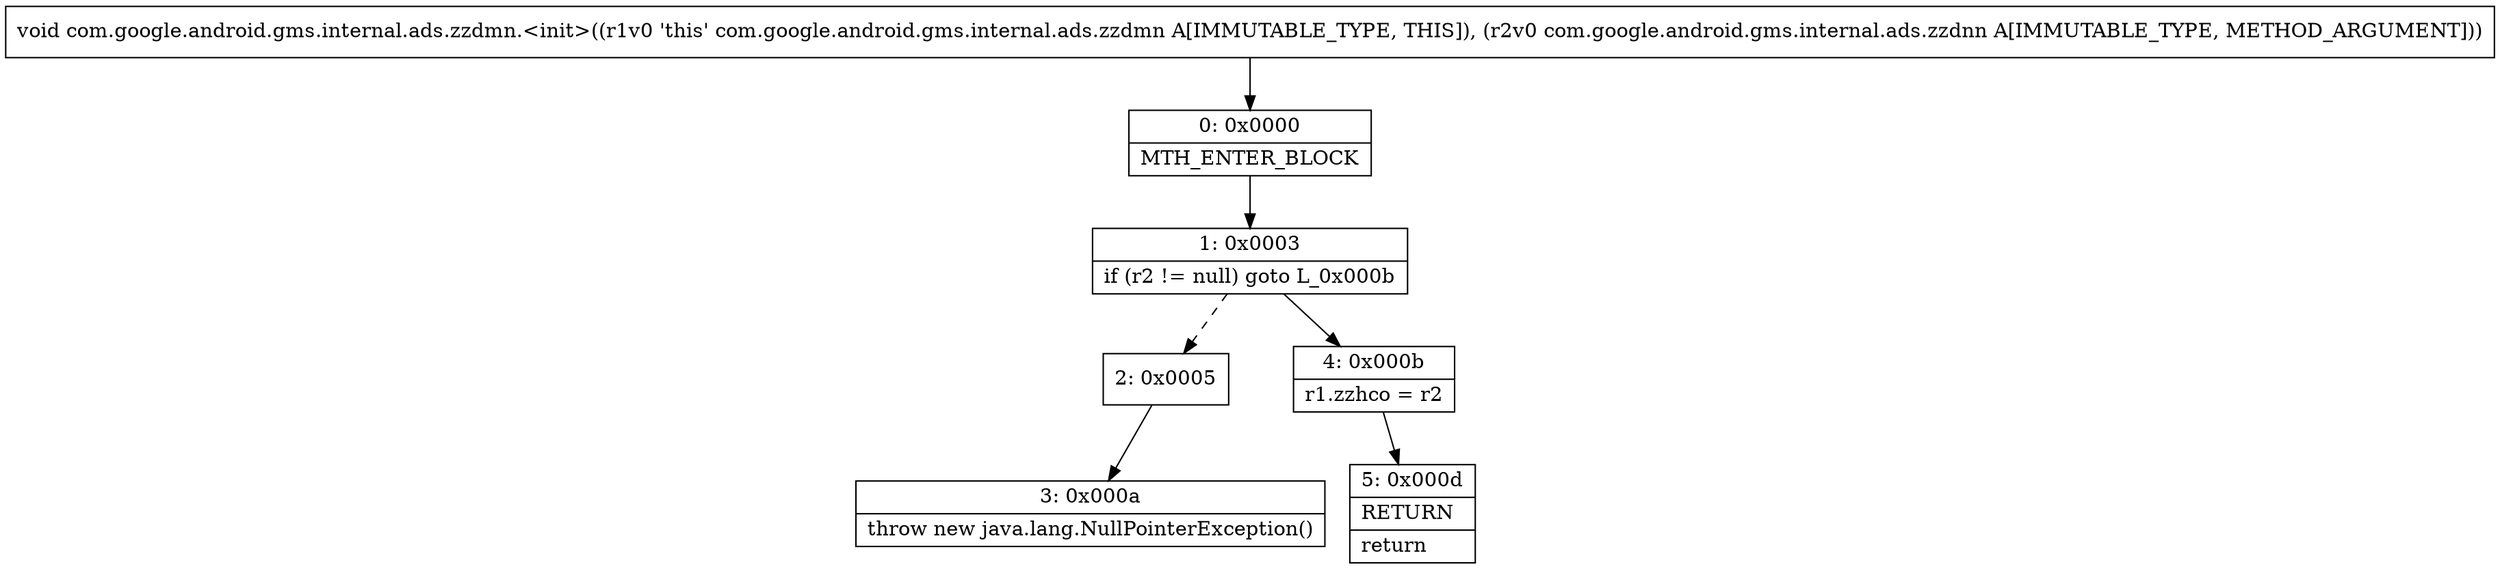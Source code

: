 digraph "CFG forcom.google.android.gms.internal.ads.zzdmn.\<init\>(Lcom\/google\/android\/gms\/internal\/ads\/zzdnn;)V" {
Node_0 [shape=record,label="{0\:\ 0x0000|MTH_ENTER_BLOCK\l}"];
Node_1 [shape=record,label="{1\:\ 0x0003|if (r2 != null) goto L_0x000b\l}"];
Node_2 [shape=record,label="{2\:\ 0x0005}"];
Node_3 [shape=record,label="{3\:\ 0x000a|throw new java.lang.NullPointerException()\l}"];
Node_4 [shape=record,label="{4\:\ 0x000b|r1.zzhco = r2\l}"];
Node_5 [shape=record,label="{5\:\ 0x000d|RETURN\l|return\l}"];
MethodNode[shape=record,label="{void com.google.android.gms.internal.ads.zzdmn.\<init\>((r1v0 'this' com.google.android.gms.internal.ads.zzdmn A[IMMUTABLE_TYPE, THIS]), (r2v0 com.google.android.gms.internal.ads.zzdnn A[IMMUTABLE_TYPE, METHOD_ARGUMENT])) }"];
MethodNode -> Node_0;
Node_0 -> Node_1;
Node_1 -> Node_2[style=dashed];
Node_1 -> Node_4;
Node_2 -> Node_3;
Node_4 -> Node_5;
}

